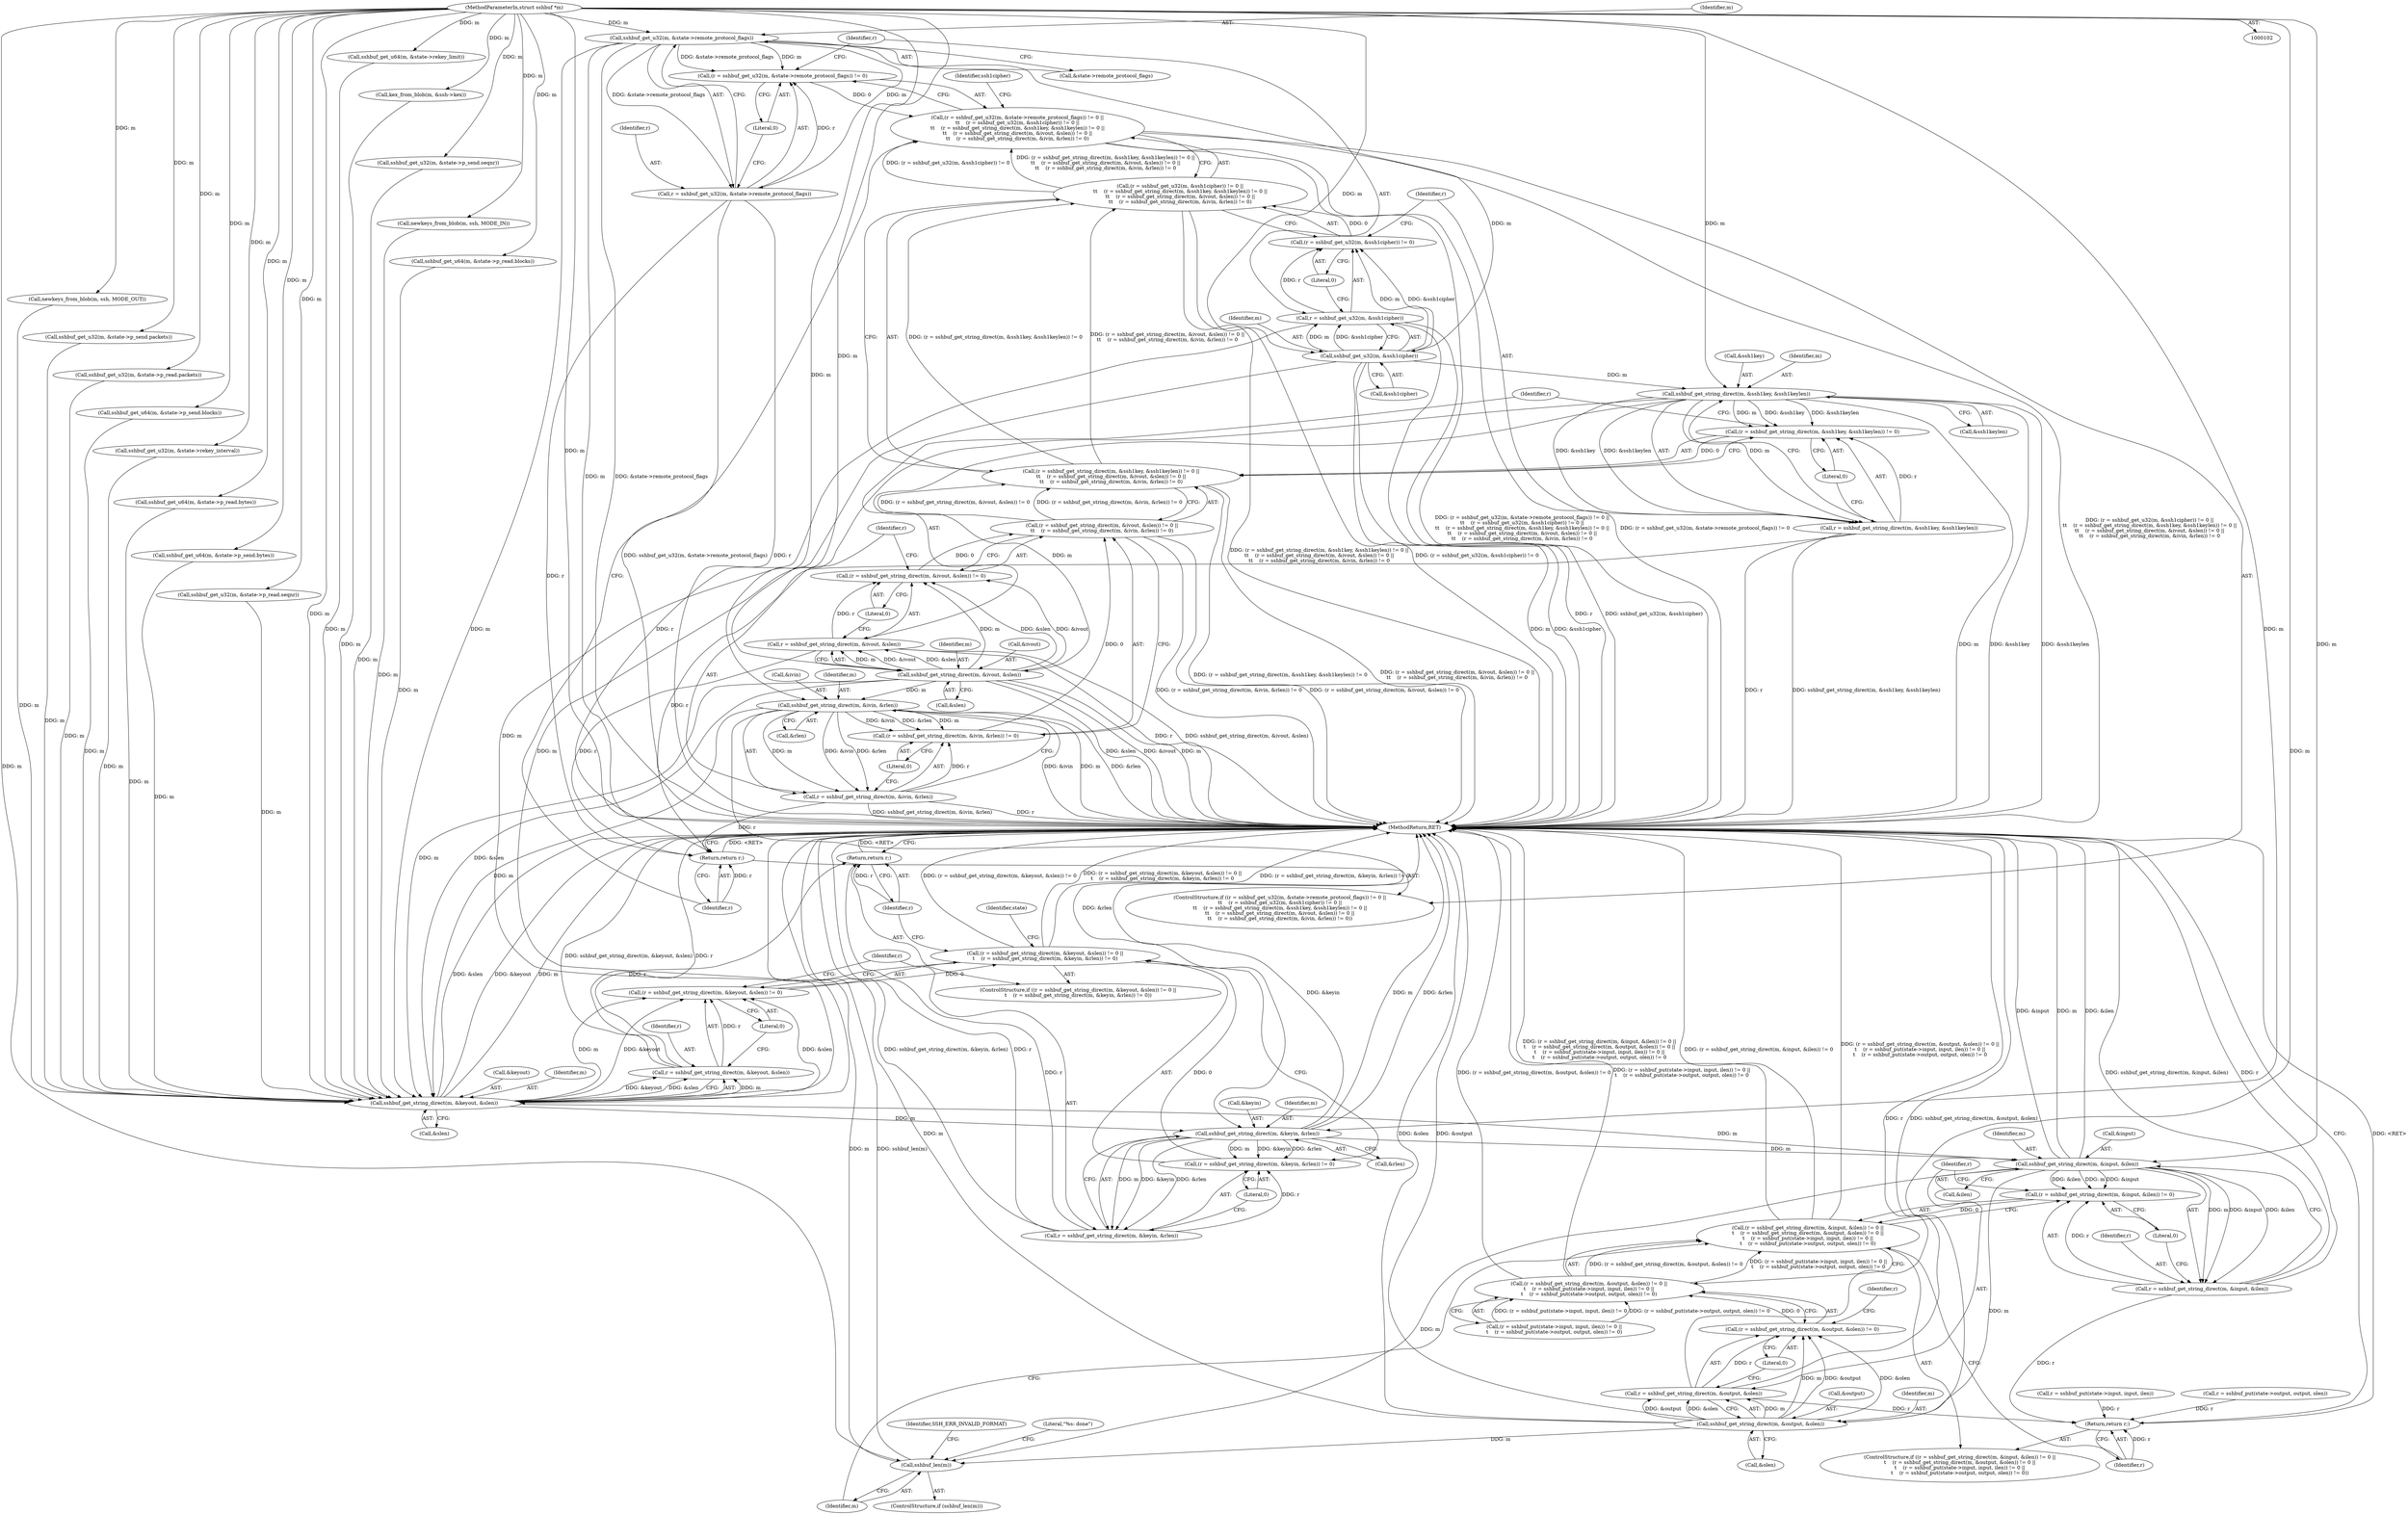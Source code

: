 digraph "0_src_3095060f479b86288e31c79ecbc5131a66bcd2f9_8@pointer" {
"1000138" [label="(Call,sshbuf_get_u32(m, &state->remote_protocol_flags))"];
"1000104" [label="(MethodParameterIn,struct sshbuf *m)"];
"1000135" [label="(Call,(r = sshbuf_get_u32(m, &state->remote_protocol_flags)) != 0)"];
"1000134" [label="(Call,(r = sshbuf_get_u32(m, &state->remote_protocol_flags)) != 0 ||\n\t\t    (r = sshbuf_get_u32(m, &ssh1cipher)) != 0 ||\n\t\t    (r = sshbuf_get_string_direct(m, &ssh1key, &ssh1keylen)) != 0 ||\n\t\t    (r = sshbuf_get_string_direct(m, &ivout, &slen)) != 0 ||\n\t\t    (r = sshbuf_get_string_direct(m, &ivin, &rlen)) != 0)"];
"1000136" [label="(Call,r = sshbuf_get_u32(m, &state->remote_protocol_flags))"];
"1000186" [label="(Return,return r;)"];
"1000149" [label="(Call,sshbuf_get_u32(m, &ssh1cipher))"];
"1000146" [label="(Call,(r = sshbuf_get_u32(m, &ssh1cipher)) != 0)"];
"1000145" [label="(Call,(r = sshbuf_get_u32(m, &ssh1cipher)) != 0 ||\n\t\t    (r = sshbuf_get_string_direct(m, &ssh1key, &ssh1keylen)) != 0 ||\n\t\t    (r = sshbuf_get_string_direct(m, &ivout, &slen)) != 0 ||\n\t\t    (r = sshbuf_get_string_direct(m, &ivin, &rlen)) != 0)"];
"1000147" [label="(Call,r = sshbuf_get_u32(m, &ssh1cipher))"];
"1000158" [label="(Call,sshbuf_get_string_direct(m, &ssh1key, &ssh1keylen))"];
"1000155" [label="(Call,(r = sshbuf_get_string_direct(m, &ssh1key, &ssh1keylen)) != 0)"];
"1000154" [label="(Call,(r = sshbuf_get_string_direct(m, &ssh1key, &ssh1keylen)) != 0 ||\n\t\t    (r = sshbuf_get_string_direct(m, &ivout, &slen)) != 0 ||\n\t\t    (r = sshbuf_get_string_direct(m, &ivin, &rlen)) != 0)"];
"1000156" [label="(Call,r = sshbuf_get_string_direct(m, &ssh1key, &ssh1keylen))"];
"1000169" [label="(Call,sshbuf_get_string_direct(m, &ivout, &slen))"];
"1000166" [label="(Call,(r = sshbuf_get_string_direct(m, &ivout, &slen)) != 0)"];
"1000165" [label="(Call,(r = sshbuf_get_string_direct(m, &ivout, &slen)) != 0 ||\n\t\t    (r = sshbuf_get_string_direct(m, &ivin, &rlen)) != 0)"];
"1000167" [label="(Call,r = sshbuf_get_string_direct(m, &ivout, &slen))"];
"1000179" [label="(Call,sshbuf_get_string_direct(m, &ivin, &rlen))"];
"1000176" [label="(Call,(r = sshbuf_get_string_direct(m, &ivin, &rlen)) != 0)"];
"1000177" [label="(Call,r = sshbuf_get_string_direct(m, &ivin, &rlen))"];
"1000430" [label="(Call,sshbuf_get_string_direct(m, &keyout, &slen))"];
"1000427" [label="(Call,(r = sshbuf_get_string_direct(m, &keyout, &slen)) != 0)"];
"1000426" [label="(Call,(r = sshbuf_get_string_direct(m, &keyout, &slen)) != 0 ||\n\t    (r = sshbuf_get_string_direct(m, &keyin, &rlen)) != 0)"];
"1000428" [label="(Call,r = sshbuf_get_string_direct(m, &keyout, &slen))"];
"1000447" [label="(Return,return r;)"];
"1000440" [label="(Call,sshbuf_get_string_direct(m, &keyin, &rlen))"];
"1000437" [label="(Call,(r = sshbuf_get_string_direct(m, &keyin, &rlen)) != 0)"];
"1000438" [label="(Call,r = sshbuf_get_string_direct(m, &keyin, &rlen))"];
"1000503" [label="(Call,sshbuf_get_string_direct(m, &input, &ilen))"];
"1000500" [label="(Call,(r = sshbuf_get_string_direct(m, &input, &ilen)) != 0)"];
"1000499" [label="(Call,(r = sshbuf_get_string_direct(m, &input, &ilen)) != 0 ||\n\t    (r = sshbuf_get_string_direct(m, &output, &olen)) != 0 ||\n\t    (r = sshbuf_put(state->input, input, ilen)) != 0 ||\n\t    (r = sshbuf_put(state->output, output, olen)) != 0)"];
"1000501" [label="(Call,r = sshbuf_get_string_direct(m, &input, &ilen))"];
"1000542" [label="(Return,return r;)"];
"1000514" [label="(Call,sshbuf_get_string_direct(m, &output, &olen))"];
"1000511" [label="(Call,(r = sshbuf_get_string_direct(m, &output, &olen)) != 0)"];
"1000510" [label="(Call,(r = sshbuf_get_string_direct(m, &output, &olen)) != 0 ||\n\t    (r = sshbuf_put(state->input, input, ilen)) != 0 ||\n\t    (r = sshbuf_put(state->output, output, olen)) != 0)"];
"1000512" [label="(Call,r = sshbuf_get_string_direct(m, &output, &olen))"];
"1000545" [label="(Call,sshbuf_len(m))"];
"1000133" [label="(ControlStructure,if ((r = sshbuf_get_u32(m, &state->remote_protocol_flags)) != 0 ||\n\t\t    (r = sshbuf_get_u32(m, &ssh1cipher)) != 0 ||\n\t\t    (r = sshbuf_get_string_direct(m, &ssh1key, &ssh1keylen)) != 0 ||\n\t\t    (r = sshbuf_get_string_direct(m, &ivout, &slen)) != 0 ||\n\t\t    (r = sshbuf_get_string_direct(m, &ivin, &rlen)) != 0))"];
"1000177" [label="(Call,r = sshbuf_get_string_direct(m, &ivin, &rlen))"];
"1000438" [label="(Call,r = sshbuf_get_string_direct(m, &keyin, &rlen))"];
"1000137" [label="(Identifier,r)"];
"1000279" [label="(Call,sshbuf_get_u64(m, &state->rekey_limit))"];
"1000523" [label="(Call,r = sshbuf_put(state->input, input, ilen))"];
"1000544" [label="(ControlStructure,if (sshbuf_len(m)))"];
"1000507" [label="(Call,&ilen)"];
"1000134" [label="(Call,(r = sshbuf_get_u32(m, &state->remote_protocol_flags)) != 0 ||\n\t\t    (r = sshbuf_get_u32(m, &ssh1cipher)) != 0 ||\n\t\t    (r = sshbuf_get_string_direct(m, &ssh1key, &ssh1keylen)) != 0 ||\n\t\t    (r = sshbuf_get_string_direct(m, &ivout, &slen)) != 0 ||\n\t\t    (r = sshbuf_get_string_direct(m, &ivin, &rlen)) != 0)"];
"1000166" [label="(Call,(r = sshbuf_get_string_direct(m, &ivout, &slen)) != 0)"];
"1000503" [label="(Call,sshbuf_get_string_direct(m, &input, &ilen))"];
"1000187" [label="(Identifier,r)"];
"1000250" [label="(Call,kex_from_blob(m, &ssh->kex))"];
"1000442" [label="(Call,&keyin)"];
"1000183" [label="(Call,&rlen)"];
"1000510" [label="(Call,(r = sshbuf_get_string_direct(m, &output, &olen)) != 0 ||\n\t    (r = sshbuf_put(state->input, input, ilen)) != 0 ||\n\t    (r = sshbuf_put(state->output, output, olen)) != 0)"];
"1000498" [label="(ControlStructure,if ((r = sshbuf_get_string_direct(m, &input, &ilen)) != 0 ||\n\t    (r = sshbuf_get_string_direct(m, &output, &olen)) != 0 ||\n\t    (r = sshbuf_put(state->input, input, ilen)) != 0 ||\n\t    (r = sshbuf_put(state->output, output, olen)) != 0))"];
"1000428" [label="(Call,r = sshbuf_get_string_direct(m, &keyout, &slen))"];
"1000548" [label="(Identifier,SSH_ERR_INVALID_FORMAT)"];
"1000301" [label="(Call,sshbuf_get_u32(m, &state->p_send.seqnr))"];
"1000135" [label="(Call,(r = sshbuf_get_u32(m, &state->remote_protocol_flags)) != 0)"];
"1000432" [label="(Call,&keyout)"];
"1000139" [label="(Identifier,m)"];
"1000175" [label="(Literal,0)"];
"1000180" [label="(Identifier,m)"];
"1000434" [label="(Call,&slen)"];
"1000426" [label="(Call,(r = sshbuf_get_string_direct(m, &keyout, &slen)) != 0 ||\n\t    (r = sshbuf_get_string_direct(m, &keyin, &rlen)) != 0)"];
"1000179" [label="(Call,sshbuf_get_string_direct(m, &ivin, &rlen))"];
"1000181" [label="(Call,&ivin)"];
"1000270" [label="(Call,newkeys_from_blob(m, ssh, MODE_IN))"];
"1000185" [label="(Literal,0)"];
"1000165" [label="(Call,(r = sshbuf_get_string_direct(m, &ivout, &slen)) != 0 ||\n\t\t    (r = sshbuf_get_string_direct(m, &ivin, &rlen)) != 0)"];
"1000173" [label="(Call,&slen)"];
"1000520" [label="(Literal,0)"];
"1000366" [label="(Call,sshbuf_get_u64(m, &state->p_read.blocks))"];
"1000524" [label="(Identifier,r)"];
"1000168" [label="(Identifier,r)"];
"1000542" [label="(Return,return r;)"];
"1000513" [label="(Identifier,r)"];
"1000429" [label="(Identifier,r)"];
"1000159" [label="(Identifier,m)"];
"1000439" [label="(Identifier,r)"];
"1000140" [label="(Call,&state->remote_protocol_flags)"];
"1000261" [label="(Call,newkeys_from_blob(m, ssh, MODE_OUT))"];
"1000162" [label="(Call,&ssh1keylen)"];
"1000505" [label="(Call,&input)"];
"1000327" [label="(Call,sshbuf_get_u32(m, &state->p_send.packets))"];
"1000138" [label="(Call,sshbuf_get_u32(m, &state->remote_protocol_flags))"];
"1000157" [label="(Identifier,r)"];
"1000554" [label="(MethodReturn,RET)"];
"1000550" [label="(Literal,\"%s: done\")"];
"1000144" [label="(Literal,0)"];
"1000500" [label="(Call,(r = sshbuf_get_string_direct(m, &input, &ilen)) != 0)"];
"1000446" [label="(Literal,0)"];
"1000437" [label="(Call,(r = sshbuf_get_string_direct(m, &keyin, &rlen)) != 0)"];
"1000148" [label="(Identifier,r)"];
"1000153" [label="(Literal,0)"];
"1000154" [label="(Call,(r = sshbuf_get_string_direct(m, &ssh1key, &ssh1keylen)) != 0 ||\n\t\t    (r = sshbuf_get_string_direct(m, &ivout, &slen)) != 0 ||\n\t\t    (r = sshbuf_get_string_direct(m, &ivin, &rlen)) != 0)"];
"1000543" [label="(Identifier,r)"];
"1000511" [label="(Call,(r = sshbuf_get_string_direct(m, &output, &olen)) != 0)"];
"1000448" [label="(Identifier,r)"];
"1000427" [label="(Call,(r = sshbuf_get_string_direct(m, &keyout, &slen)) != 0)"];
"1000444" [label="(Call,&rlen)"];
"1000104" [label="(MethodParameterIn,struct sshbuf *m)"];
"1000151" [label="(Call,&ssh1cipher)"];
"1000379" [label="(Call,sshbuf_get_u32(m, &state->p_read.packets))"];
"1000169" [label="(Call,sshbuf_get_string_direct(m, &ivout, &slen))"];
"1000190" [label="(Identifier,ssh1cipher)"];
"1000440" [label="(Call,sshbuf_get_string_direct(m, &keyin, &rlen))"];
"1000499" [label="(Call,(r = sshbuf_get_string_direct(m, &input, &ilen)) != 0 ||\n\t    (r = sshbuf_get_string_direct(m, &output, &olen)) != 0 ||\n\t    (r = sshbuf_put(state->input, input, ilen)) != 0 ||\n\t    (r = sshbuf_put(state->output, output, olen)) != 0)"];
"1000186" [label="(Return,return r;)"];
"1000314" [label="(Call,sshbuf_get_u64(m, &state->p_send.blocks))"];
"1000155" [label="(Call,(r = sshbuf_get_string_direct(m, &ssh1key, &ssh1keylen)) != 0)"];
"1000447" [label="(Return,return r;)"];
"1000521" [label="(Call,(r = sshbuf_put(state->input, input, ilen)) != 0 ||\n\t    (r = sshbuf_put(state->output, output, olen)) != 0)"];
"1000441" [label="(Identifier,m)"];
"1000176" [label="(Call,(r = sshbuf_get_string_direct(m, &ivin, &rlen)) != 0)"];
"1000431" [label="(Identifier,m)"];
"1000170" [label="(Identifier,m)"];
"1000146" [label="(Call,(r = sshbuf_get_u32(m, &ssh1cipher)) != 0)"];
"1000290" [label="(Call,sshbuf_get_u32(m, &state->rekey_interval))"];
"1000546" [label="(Identifier,m)"];
"1000516" [label="(Call,&output)"];
"1000158" [label="(Call,sshbuf_get_string_direct(m, &ssh1key, &ssh1keylen))"];
"1000518" [label="(Call,&olen)"];
"1000502" [label="(Identifier,r)"];
"1000149" [label="(Call,sshbuf_get_u32(m, &ssh1cipher))"];
"1000545" [label="(Call,sshbuf_len(m))"];
"1000147" [label="(Call,r = sshbuf_get_u32(m, &ssh1cipher))"];
"1000512" [label="(Call,r = sshbuf_get_string_direct(m, &output, &olen))"];
"1000391" [label="(Call,sshbuf_get_u64(m, &state->p_read.bytes))"];
"1000533" [label="(Call,r = sshbuf_put(state->output, output, olen))"];
"1000156" [label="(Call,r = sshbuf_get_string_direct(m, &ssh1key, &ssh1keylen))"];
"1000150" [label="(Identifier,m)"];
"1000436" [label="(Literal,0)"];
"1000454" [label="(Identifier,state)"];
"1000509" [label="(Literal,0)"];
"1000164" [label="(Literal,0)"];
"1000514" [label="(Call,sshbuf_get_string_direct(m, &output, &olen))"];
"1000145" [label="(Call,(r = sshbuf_get_u32(m, &ssh1cipher)) != 0 ||\n\t\t    (r = sshbuf_get_string_direct(m, &ssh1key, &ssh1keylen)) != 0 ||\n\t\t    (r = sshbuf_get_string_direct(m, &ivout, &slen)) != 0 ||\n\t\t    (r = sshbuf_get_string_direct(m, &ivin, &rlen)) != 0)"];
"1000171" [label="(Call,&ivout)"];
"1000178" [label="(Identifier,r)"];
"1000501" [label="(Call,r = sshbuf_get_string_direct(m, &input, &ilen))"];
"1000515" [label="(Identifier,m)"];
"1000425" [label="(ControlStructure,if ((r = sshbuf_get_string_direct(m, &keyout, &slen)) != 0 ||\n\t    (r = sshbuf_get_string_direct(m, &keyin, &rlen)) != 0))"];
"1000430" [label="(Call,sshbuf_get_string_direct(m, &keyout, &slen))"];
"1000340" [label="(Call,sshbuf_get_u64(m, &state->p_send.bytes))"];
"1000504" [label="(Identifier,m)"];
"1000353" [label="(Call,sshbuf_get_u32(m, &state->p_read.seqnr))"];
"1000160" [label="(Call,&ssh1key)"];
"1000167" [label="(Call,r = sshbuf_get_string_direct(m, &ivout, &slen))"];
"1000136" [label="(Call,r = sshbuf_get_u32(m, &state->remote_protocol_flags))"];
"1000138" -> "1000136"  [label="AST: "];
"1000138" -> "1000140"  [label="CFG: "];
"1000139" -> "1000138"  [label="AST: "];
"1000140" -> "1000138"  [label="AST: "];
"1000136" -> "1000138"  [label="CFG: "];
"1000138" -> "1000554"  [label="DDG: m"];
"1000138" -> "1000554"  [label="DDG: &state->remote_protocol_flags"];
"1000138" -> "1000135"  [label="DDG: m"];
"1000138" -> "1000135"  [label="DDG: &state->remote_protocol_flags"];
"1000138" -> "1000136"  [label="DDG: m"];
"1000138" -> "1000136"  [label="DDG: &state->remote_protocol_flags"];
"1000104" -> "1000138"  [label="DDG: m"];
"1000138" -> "1000149"  [label="DDG: m"];
"1000138" -> "1000430"  [label="DDG: m"];
"1000104" -> "1000102"  [label="AST: "];
"1000104" -> "1000554"  [label="DDG: m"];
"1000104" -> "1000149"  [label="DDG: m"];
"1000104" -> "1000158"  [label="DDG: m"];
"1000104" -> "1000169"  [label="DDG: m"];
"1000104" -> "1000179"  [label="DDG: m"];
"1000104" -> "1000250"  [label="DDG: m"];
"1000104" -> "1000261"  [label="DDG: m"];
"1000104" -> "1000270"  [label="DDG: m"];
"1000104" -> "1000279"  [label="DDG: m"];
"1000104" -> "1000290"  [label="DDG: m"];
"1000104" -> "1000301"  [label="DDG: m"];
"1000104" -> "1000314"  [label="DDG: m"];
"1000104" -> "1000327"  [label="DDG: m"];
"1000104" -> "1000340"  [label="DDG: m"];
"1000104" -> "1000353"  [label="DDG: m"];
"1000104" -> "1000366"  [label="DDG: m"];
"1000104" -> "1000379"  [label="DDG: m"];
"1000104" -> "1000391"  [label="DDG: m"];
"1000104" -> "1000430"  [label="DDG: m"];
"1000104" -> "1000440"  [label="DDG: m"];
"1000104" -> "1000503"  [label="DDG: m"];
"1000104" -> "1000514"  [label="DDG: m"];
"1000104" -> "1000545"  [label="DDG: m"];
"1000135" -> "1000134"  [label="AST: "];
"1000135" -> "1000144"  [label="CFG: "];
"1000136" -> "1000135"  [label="AST: "];
"1000144" -> "1000135"  [label="AST: "];
"1000148" -> "1000135"  [label="CFG: "];
"1000134" -> "1000135"  [label="CFG: "];
"1000135" -> "1000134"  [label="DDG: 0"];
"1000136" -> "1000135"  [label="DDG: r"];
"1000134" -> "1000133"  [label="AST: "];
"1000134" -> "1000145"  [label="CFG: "];
"1000145" -> "1000134"  [label="AST: "];
"1000187" -> "1000134"  [label="CFG: "];
"1000190" -> "1000134"  [label="CFG: "];
"1000134" -> "1000554"  [label="DDG: (r = sshbuf_get_u32(m, &state->remote_protocol_flags)) != 0 ||\n\t\t    (r = sshbuf_get_u32(m, &ssh1cipher)) != 0 ||\n\t\t    (r = sshbuf_get_string_direct(m, &ssh1key, &ssh1keylen)) != 0 ||\n\t\t    (r = sshbuf_get_string_direct(m, &ivout, &slen)) != 0 ||\n\t\t    (r = sshbuf_get_string_direct(m, &ivin, &rlen)) != 0"];
"1000134" -> "1000554"  [label="DDG: (r = sshbuf_get_u32(m, &state->remote_protocol_flags)) != 0"];
"1000134" -> "1000554"  [label="DDG: (r = sshbuf_get_u32(m, &ssh1cipher)) != 0 ||\n\t\t    (r = sshbuf_get_string_direct(m, &ssh1key, &ssh1keylen)) != 0 ||\n\t\t    (r = sshbuf_get_string_direct(m, &ivout, &slen)) != 0 ||\n\t\t    (r = sshbuf_get_string_direct(m, &ivin, &rlen)) != 0"];
"1000145" -> "1000134"  [label="DDG: (r = sshbuf_get_u32(m, &ssh1cipher)) != 0"];
"1000145" -> "1000134"  [label="DDG: (r = sshbuf_get_string_direct(m, &ssh1key, &ssh1keylen)) != 0 ||\n\t\t    (r = sshbuf_get_string_direct(m, &ivout, &slen)) != 0 ||\n\t\t    (r = sshbuf_get_string_direct(m, &ivin, &rlen)) != 0"];
"1000137" -> "1000136"  [label="AST: "];
"1000144" -> "1000136"  [label="CFG: "];
"1000136" -> "1000554"  [label="DDG: sshbuf_get_u32(m, &state->remote_protocol_flags)"];
"1000136" -> "1000554"  [label="DDG: r"];
"1000136" -> "1000186"  [label="DDG: r"];
"1000186" -> "1000133"  [label="AST: "];
"1000186" -> "1000187"  [label="CFG: "];
"1000187" -> "1000186"  [label="AST: "];
"1000554" -> "1000186"  [label="CFG: "];
"1000186" -> "1000554"  [label="DDG: <RET>"];
"1000187" -> "1000186"  [label="DDG: r"];
"1000177" -> "1000186"  [label="DDG: r"];
"1000167" -> "1000186"  [label="DDG: r"];
"1000156" -> "1000186"  [label="DDG: r"];
"1000147" -> "1000186"  [label="DDG: r"];
"1000149" -> "1000147"  [label="AST: "];
"1000149" -> "1000151"  [label="CFG: "];
"1000150" -> "1000149"  [label="AST: "];
"1000151" -> "1000149"  [label="AST: "];
"1000147" -> "1000149"  [label="CFG: "];
"1000149" -> "1000554"  [label="DDG: &ssh1cipher"];
"1000149" -> "1000554"  [label="DDG: m"];
"1000149" -> "1000146"  [label="DDG: m"];
"1000149" -> "1000146"  [label="DDG: &ssh1cipher"];
"1000149" -> "1000147"  [label="DDG: m"];
"1000149" -> "1000147"  [label="DDG: &ssh1cipher"];
"1000149" -> "1000158"  [label="DDG: m"];
"1000149" -> "1000430"  [label="DDG: m"];
"1000146" -> "1000145"  [label="AST: "];
"1000146" -> "1000153"  [label="CFG: "];
"1000147" -> "1000146"  [label="AST: "];
"1000153" -> "1000146"  [label="AST: "];
"1000157" -> "1000146"  [label="CFG: "];
"1000145" -> "1000146"  [label="CFG: "];
"1000146" -> "1000145"  [label="DDG: 0"];
"1000147" -> "1000146"  [label="DDG: r"];
"1000145" -> "1000154"  [label="CFG: "];
"1000154" -> "1000145"  [label="AST: "];
"1000145" -> "1000554"  [label="DDG: (r = sshbuf_get_string_direct(m, &ssh1key, &ssh1keylen)) != 0 ||\n\t\t    (r = sshbuf_get_string_direct(m, &ivout, &slen)) != 0 ||\n\t\t    (r = sshbuf_get_string_direct(m, &ivin, &rlen)) != 0"];
"1000145" -> "1000554"  [label="DDG: (r = sshbuf_get_u32(m, &ssh1cipher)) != 0"];
"1000154" -> "1000145"  [label="DDG: (r = sshbuf_get_string_direct(m, &ssh1key, &ssh1keylen)) != 0"];
"1000154" -> "1000145"  [label="DDG: (r = sshbuf_get_string_direct(m, &ivout, &slen)) != 0 ||\n\t\t    (r = sshbuf_get_string_direct(m, &ivin, &rlen)) != 0"];
"1000148" -> "1000147"  [label="AST: "];
"1000153" -> "1000147"  [label="CFG: "];
"1000147" -> "1000554"  [label="DDG: r"];
"1000147" -> "1000554"  [label="DDG: sshbuf_get_u32(m, &ssh1cipher)"];
"1000158" -> "1000156"  [label="AST: "];
"1000158" -> "1000162"  [label="CFG: "];
"1000159" -> "1000158"  [label="AST: "];
"1000160" -> "1000158"  [label="AST: "];
"1000162" -> "1000158"  [label="AST: "];
"1000156" -> "1000158"  [label="CFG: "];
"1000158" -> "1000554"  [label="DDG: m"];
"1000158" -> "1000554"  [label="DDG: &ssh1key"];
"1000158" -> "1000554"  [label="DDG: &ssh1keylen"];
"1000158" -> "1000155"  [label="DDG: m"];
"1000158" -> "1000155"  [label="DDG: &ssh1key"];
"1000158" -> "1000155"  [label="DDG: &ssh1keylen"];
"1000158" -> "1000156"  [label="DDG: m"];
"1000158" -> "1000156"  [label="DDG: &ssh1key"];
"1000158" -> "1000156"  [label="DDG: &ssh1keylen"];
"1000158" -> "1000169"  [label="DDG: m"];
"1000158" -> "1000430"  [label="DDG: m"];
"1000155" -> "1000154"  [label="AST: "];
"1000155" -> "1000164"  [label="CFG: "];
"1000156" -> "1000155"  [label="AST: "];
"1000164" -> "1000155"  [label="AST: "];
"1000168" -> "1000155"  [label="CFG: "];
"1000154" -> "1000155"  [label="CFG: "];
"1000155" -> "1000154"  [label="DDG: 0"];
"1000156" -> "1000155"  [label="DDG: r"];
"1000154" -> "1000165"  [label="CFG: "];
"1000165" -> "1000154"  [label="AST: "];
"1000154" -> "1000554"  [label="DDG: (r = sshbuf_get_string_direct(m, &ssh1key, &ssh1keylen)) != 0"];
"1000154" -> "1000554"  [label="DDG: (r = sshbuf_get_string_direct(m, &ivout, &slen)) != 0 ||\n\t\t    (r = sshbuf_get_string_direct(m, &ivin, &rlen)) != 0"];
"1000165" -> "1000154"  [label="DDG: (r = sshbuf_get_string_direct(m, &ivout, &slen)) != 0"];
"1000165" -> "1000154"  [label="DDG: (r = sshbuf_get_string_direct(m, &ivin, &rlen)) != 0"];
"1000157" -> "1000156"  [label="AST: "];
"1000164" -> "1000156"  [label="CFG: "];
"1000156" -> "1000554"  [label="DDG: r"];
"1000156" -> "1000554"  [label="DDG: sshbuf_get_string_direct(m, &ssh1key, &ssh1keylen)"];
"1000169" -> "1000167"  [label="AST: "];
"1000169" -> "1000173"  [label="CFG: "];
"1000170" -> "1000169"  [label="AST: "];
"1000171" -> "1000169"  [label="AST: "];
"1000173" -> "1000169"  [label="AST: "];
"1000167" -> "1000169"  [label="CFG: "];
"1000169" -> "1000554"  [label="DDG: &slen"];
"1000169" -> "1000554"  [label="DDG: &ivout"];
"1000169" -> "1000554"  [label="DDG: m"];
"1000169" -> "1000166"  [label="DDG: m"];
"1000169" -> "1000166"  [label="DDG: &ivout"];
"1000169" -> "1000166"  [label="DDG: &slen"];
"1000169" -> "1000167"  [label="DDG: m"];
"1000169" -> "1000167"  [label="DDG: &ivout"];
"1000169" -> "1000167"  [label="DDG: &slen"];
"1000169" -> "1000179"  [label="DDG: m"];
"1000169" -> "1000430"  [label="DDG: m"];
"1000169" -> "1000430"  [label="DDG: &slen"];
"1000166" -> "1000165"  [label="AST: "];
"1000166" -> "1000175"  [label="CFG: "];
"1000167" -> "1000166"  [label="AST: "];
"1000175" -> "1000166"  [label="AST: "];
"1000178" -> "1000166"  [label="CFG: "];
"1000165" -> "1000166"  [label="CFG: "];
"1000166" -> "1000165"  [label="DDG: 0"];
"1000167" -> "1000166"  [label="DDG: r"];
"1000165" -> "1000176"  [label="CFG: "];
"1000176" -> "1000165"  [label="AST: "];
"1000165" -> "1000554"  [label="DDG: (r = sshbuf_get_string_direct(m, &ivout, &slen)) != 0"];
"1000165" -> "1000554"  [label="DDG: (r = sshbuf_get_string_direct(m, &ivin, &rlen)) != 0"];
"1000176" -> "1000165"  [label="DDG: 0"];
"1000168" -> "1000167"  [label="AST: "];
"1000175" -> "1000167"  [label="CFG: "];
"1000167" -> "1000554"  [label="DDG: r"];
"1000167" -> "1000554"  [label="DDG: sshbuf_get_string_direct(m, &ivout, &slen)"];
"1000179" -> "1000177"  [label="AST: "];
"1000179" -> "1000183"  [label="CFG: "];
"1000180" -> "1000179"  [label="AST: "];
"1000181" -> "1000179"  [label="AST: "];
"1000183" -> "1000179"  [label="AST: "];
"1000177" -> "1000179"  [label="CFG: "];
"1000179" -> "1000554"  [label="DDG: &ivin"];
"1000179" -> "1000554"  [label="DDG: m"];
"1000179" -> "1000554"  [label="DDG: &rlen"];
"1000179" -> "1000176"  [label="DDG: m"];
"1000179" -> "1000176"  [label="DDG: &ivin"];
"1000179" -> "1000176"  [label="DDG: &rlen"];
"1000179" -> "1000177"  [label="DDG: m"];
"1000179" -> "1000177"  [label="DDG: &ivin"];
"1000179" -> "1000177"  [label="DDG: &rlen"];
"1000179" -> "1000430"  [label="DDG: m"];
"1000179" -> "1000440"  [label="DDG: &rlen"];
"1000176" -> "1000185"  [label="CFG: "];
"1000177" -> "1000176"  [label="AST: "];
"1000185" -> "1000176"  [label="AST: "];
"1000177" -> "1000176"  [label="DDG: r"];
"1000178" -> "1000177"  [label="AST: "];
"1000185" -> "1000177"  [label="CFG: "];
"1000177" -> "1000554"  [label="DDG: r"];
"1000177" -> "1000554"  [label="DDG: sshbuf_get_string_direct(m, &ivin, &rlen)"];
"1000430" -> "1000428"  [label="AST: "];
"1000430" -> "1000434"  [label="CFG: "];
"1000431" -> "1000430"  [label="AST: "];
"1000432" -> "1000430"  [label="AST: "];
"1000434" -> "1000430"  [label="AST: "];
"1000428" -> "1000430"  [label="CFG: "];
"1000430" -> "1000554"  [label="DDG: &slen"];
"1000430" -> "1000554"  [label="DDG: &keyout"];
"1000430" -> "1000554"  [label="DDG: m"];
"1000430" -> "1000427"  [label="DDG: m"];
"1000430" -> "1000427"  [label="DDG: &keyout"];
"1000430" -> "1000427"  [label="DDG: &slen"];
"1000430" -> "1000428"  [label="DDG: m"];
"1000430" -> "1000428"  [label="DDG: &keyout"];
"1000430" -> "1000428"  [label="DDG: &slen"];
"1000290" -> "1000430"  [label="DDG: m"];
"1000250" -> "1000430"  [label="DDG: m"];
"1000314" -> "1000430"  [label="DDG: m"];
"1000279" -> "1000430"  [label="DDG: m"];
"1000379" -> "1000430"  [label="DDG: m"];
"1000327" -> "1000430"  [label="DDG: m"];
"1000261" -> "1000430"  [label="DDG: m"];
"1000353" -> "1000430"  [label="DDG: m"];
"1000391" -> "1000430"  [label="DDG: m"];
"1000301" -> "1000430"  [label="DDG: m"];
"1000366" -> "1000430"  [label="DDG: m"];
"1000340" -> "1000430"  [label="DDG: m"];
"1000270" -> "1000430"  [label="DDG: m"];
"1000430" -> "1000440"  [label="DDG: m"];
"1000430" -> "1000503"  [label="DDG: m"];
"1000427" -> "1000426"  [label="AST: "];
"1000427" -> "1000436"  [label="CFG: "];
"1000428" -> "1000427"  [label="AST: "];
"1000436" -> "1000427"  [label="AST: "];
"1000439" -> "1000427"  [label="CFG: "];
"1000426" -> "1000427"  [label="CFG: "];
"1000427" -> "1000426"  [label="DDG: 0"];
"1000428" -> "1000427"  [label="DDG: r"];
"1000426" -> "1000425"  [label="AST: "];
"1000426" -> "1000437"  [label="CFG: "];
"1000437" -> "1000426"  [label="AST: "];
"1000448" -> "1000426"  [label="CFG: "];
"1000454" -> "1000426"  [label="CFG: "];
"1000426" -> "1000554"  [label="DDG: (r = sshbuf_get_string_direct(m, &keyin, &rlen)) != 0"];
"1000426" -> "1000554"  [label="DDG: (r = sshbuf_get_string_direct(m, &keyout, &slen)) != 0"];
"1000426" -> "1000554"  [label="DDG: (r = sshbuf_get_string_direct(m, &keyout, &slen)) != 0 ||\n\t    (r = sshbuf_get_string_direct(m, &keyin, &rlen)) != 0"];
"1000437" -> "1000426"  [label="DDG: 0"];
"1000429" -> "1000428"  [label="AST: "];
"1000436" -> "1000428"  [label="CFG: "];
"1000428" -> "1000554"  [label="DDG: sshbuf_get_string_direct(m, &keyout, &slen)"];
"1000428" -> "1000554"  [label="DDG: r"];
"1000428" -> "1000447"  [label="DDG: r"];
"1000447" -> "1000425"  [label="AST: "];
"1000447" -> "1000448"  [label="CFG: "];
"1000448" -> "1000447"  [label="AST: "];
"1000554" -> "1000447"  [label="CFG: "];
"1000447" -> "1000554"  [label="DDG: <RET>"];
"1000448" -> "1000447"  [label="DDG: r"];
"1000438" -> "1000447"  [label="DDG: r"];
"1000440" -> "1000438"  [label="AST: "];
"1000440" -> "1000444"  [label="CFG: "];
"1000441" -> "1000440"  [label="AST: "];
"1000442" -> "1000440"  [label="AST: "];
"1000444" -> "1000440"  [label="AST: "];
"1000438" -> "1000440"  [label="CFG: "];
"1000440" -> "1000554"  [label="DDG: &keyin"];
"1000440" -> "1000554"  [label="DDG: m"];
"1000440" -> "1000554"  [label="DDG: &rlen"];
"1000440" -> "1000437"  [label="DDG: m"];
"1000440" -> "1000437"  [label="DDG: &keyin"];
"1000440" -> "1000437"  [label="DDG: &rlen"];
"1000440" -> "1000438"  [label="DDG: m"];
"1000440" -> "1000438"  [label="DDG: &keyin"];
"1000440" -> "1000438"  [label="DDG: &rlen"];
"1000440" -> "1000503"  [label="DDG: m"];
"1000437" -> "1000446"  [label="CFG: "];
"1000438" -> "1000437"  [label="AST: "];
"1000446" -> "1000437"  [label="AST: "];
"1000438" -> "1000437"  [label="DDG: r"];
"1000439" -> "1000438"  [label="AST: "];
"1000446" -> "1000438"  [label="CFG: "];
"1000438" -> "1000554"  [label="DDG: sshbuf_get_string_direct(m, &keyin, &rlen)"];
"1000438" -> "1000554"  [label="DDG: r"];
"1000503" -> "1000501"  [label="AST: "];
"1000503" -> "1000507"  [label="CFG: "];
"1000504" -> "1000503"  [label="AST: "];
"1000505" -> "1000503"  [label="AST: "];
"1000507" -> "1000503"  [label="AST: "];
"1000501" -> "1000503"  [label="CFG: "];
"1000503" -> "1000554"  [label="DDG: &ilen"];
"1000503" -> "1000554"  [label="DDG: &input"];
"1000503" -> "1000554"  [label="DDG: m"];
"1000503" -> "1000500"  [label="DDG: m"];
"1000503" -> "1000500"  [label="DDG: &input"];
"1000503" -> "1000500"  [label="DDG: &ilen"];
"1000503" -> "1000501"  [label="DDG: m"];
"1000503" -> "1000501"  [label="DDG: &input"];
"1000503" -> "1000501"  [label="DDG: &ilen"];
"1000503" -> "1000514"  [label="DDG: m"];
"1000503" -> "1000545"  [label="DDG: m"];
"1000500" -> "1000499"  [label="AST: "];
"1000500" -> "1000509"  [label="CFG: "];
"1000501" -> "1000500"  [label="AST: "];
"1000509" -> "1000500"  [label="AST: "];
"1000513" -> "1000500"  [label="CFG: "];
"1000499" -> "1000500"  [label="CFG: "];
"1000500" -> "1000499"  [label="DDG: 0"];
"1000501" -> "1000500"  [label="DDG: r"];
"1000499" -> "1000498"  [label="AST: "];
"1000499" -> "1000510"  [label="CFG: "];
"1000510" -> "1000499"  [label="AST: "];
"1000543" -> "1000499"  [label="CFG: "];
"1000546" -> "1000499"  [label="CFG: "];
"1000499" -> "1000554"  [label="DDG: (r = sshbuf_get_string_direct(m, &input, &ilen)) != 0 ||\n\t    (r = sshbuf_get_string_direct(m, &output, &olen)) != 0 ||\n\t    (r = sshbuf_put(state->input, input, ilen)) != 0 ||\n\t    (r = sshbuf_put(state->output, output, olen)) != 0"];
"1000499" -> "1000554"  [label="DDG: (r = sshbuf_get_string_direct(m, &input, &ilen)) != 0"];
"1000499" -> "1000554"  [label="DDG: (r = sshbuf_get_string_direct(m, &output, &olen)) != 0 ||\n\t    (r = sshbuf_put(state->input, input, ilen)) != 0 ||\n\t    (r = sshbuf_put(state->output, output, olen)) != 0"];
"1000510" -> "1000499"  [label="DDG: (r = sshbuf_get_string_direct(m, &output, &olen)) != 0"];
"1000510" -> "1000499"  [label="DDG: (r = sshbuf_put(state->input, input, ilen)) != 0 ||\n\t    (r = sshbuf_put(state->output, output, olen)) != 0"];
"1000502" -> "1000501"  [label="AST: "];
"1000509" -> "1000501"  [label="CFG: "];
"1000501" -> "1000554"  [label="DDG: sshbuf_get_string_direct(m, &input, &ilen)"];
"1000501" -> "1000554"  [label="DDG: r"];
"1000501" -> "1000542"  [label="DDG: r"];
"1000542" -> "1000498"  [label="AST: "];
"1000542" -> "1000543"  [label="CFG: "];
"1000543" -> "1000542"  [label="AST: "];
"1000554" -> "1000542"  [label="CFG: "];
"1000542" -> "1000554"  [label="DDG: <RET>"];
"1000543" -> "1000542"  [label="DDG: r"];
"1000523" -> "1000542"  [label="DDG: r"];
"1000512" -> "1000542"  [label="DDG: r"];
"1000533" -> "1000542"  [label="DDG: r"];
"1000514" -> "1000512"  [label="AST: "];
"1000514" -> "1000518"  [label="CFG: "];
"1000515" -> "1000514"  [label="AST: "];
"1000516" -> "1000514"  [label="AST: "];
"1000518" -> "1000514"  [label="AST: "];
"1000512" -> "1000514"  [label="CFG: "];
"1000514" -> "1000554"  [label="DDG: m"];
"1000514" -> "1000554"  [label="DDG: &olen"];
"1000514" -> "1000554"  [label="DDG: &output"];
"1000514" -> "1000511"  [label="DDG: m"];
"1000514" -> "1000511"  [label="DDG: &output"];
"1000514" -> "1000511"  [label="DDG: &olen"];
"1000514" -> "1000512"  [label="DDG: m"];
"1000514" -> "1000512"  [label="DDG: &output"];
"1000514" -> "1000512"  [label="DDG: &olen"];
"1000514" -> "1000545"  [label="DDG: m"];
"1000511" -> "1000510"  [label="AST: "];
"1000511" -> "1000520"  [label="CFG: "];
"1000512" -> "1000511"  [label="AST: "];
"1000520" -> "1000511"  [label="AST: "];
"1000524" -> "1000511"  [label="CFG: "];
"1000510" -> "1000511"  [label="CFG: "];
"1000511" -> "1000510"  [label="DDG: 0"];
"1000512" -> "1000511"  [label="DDG: r"];
"1000510" -> "1000521"  [label="CFG: "];
"1000521" -> "1000510"  [label="AST: "];
"1000510" -> "1000554"  [label="DDG: (r = sshbuf_get_string_direct(m, &output, &olen)) != 0"];
"1000510" -> "1000554"  [label="DDG: (r = sshbuf_put(state->input, input, ilen)) != 0 ||\n\t    (r = sshbuf_put(state->output, output, olen)) != 0"];
"1000521" -> "1000510"  [label="DDG: (r = sshbuf_put(state->input, input, ilen)) != 0"];
"1000521" -> "1000510"  [label="DDG: (r = sshbuf_put(state->output, output, olen)) != 0"];
"1000513" -> "1000512"  [label="AST: "];
"1000520" -> "1000512"  [label="CFG: "];
"1000512" -> "1000554"  [label="DDG: r"];
"1000512" -> "1000554"  [label="DDG: sshbuf_get_string_direct(m, &output, &olen)"];
"1000545" -> "1000544"  [label="AST: "];
"1000545" -> "1000546"  [label="CFG: "];
"1000546" -> "1000545"  [label="AST: "];
"1000548" -> "1000545"  [label="CFG: "];
"1000550" -> "1000545"  [label="CFG: "];
"1000545" -> "1000554"  [label="DDG: m"];
"1000545" -> "1000554"  [label="DDG: sshbuf_len(m)"];
}
